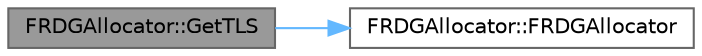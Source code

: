 digraph "FRDGAllocator::GetTLS"
{
 // INTERACTIVE_SVG=YES
 // LATEX_PDF_SIZE
  bgcolor="transparent";
  edge [fontname=Helvetica,fontsize=10,labelfontname=Helvetica,labelfontsize=10];
  node [fontname=Helvetica,fontsize=10,shape=box,height=0.2,width=0.4];
  rankdir="LR";
  Node1 [id="Node000001",label="FRDGAllocator::GetTLS",height=0.2,width=0.4,color="gray40", fillcolor="grey60", style="filled", fontcolor="black",tooltip=" "];
  Node1 -> Node2 [id="edge1_Node000001_Node000002",color="steelblue1",style="solid",tooltip=" "];
  Node2 [id="Node000002",label="FRDGAllocator::FRDGAllocator",height=0.2,width=0.4,color="grey40", fillcolor="white", style="filled",URL="$d7/d8f/classFRDGAllocator.html#a0dc5324fa3e73f718e97e1a55cd18781",tooltip=" "];
}
